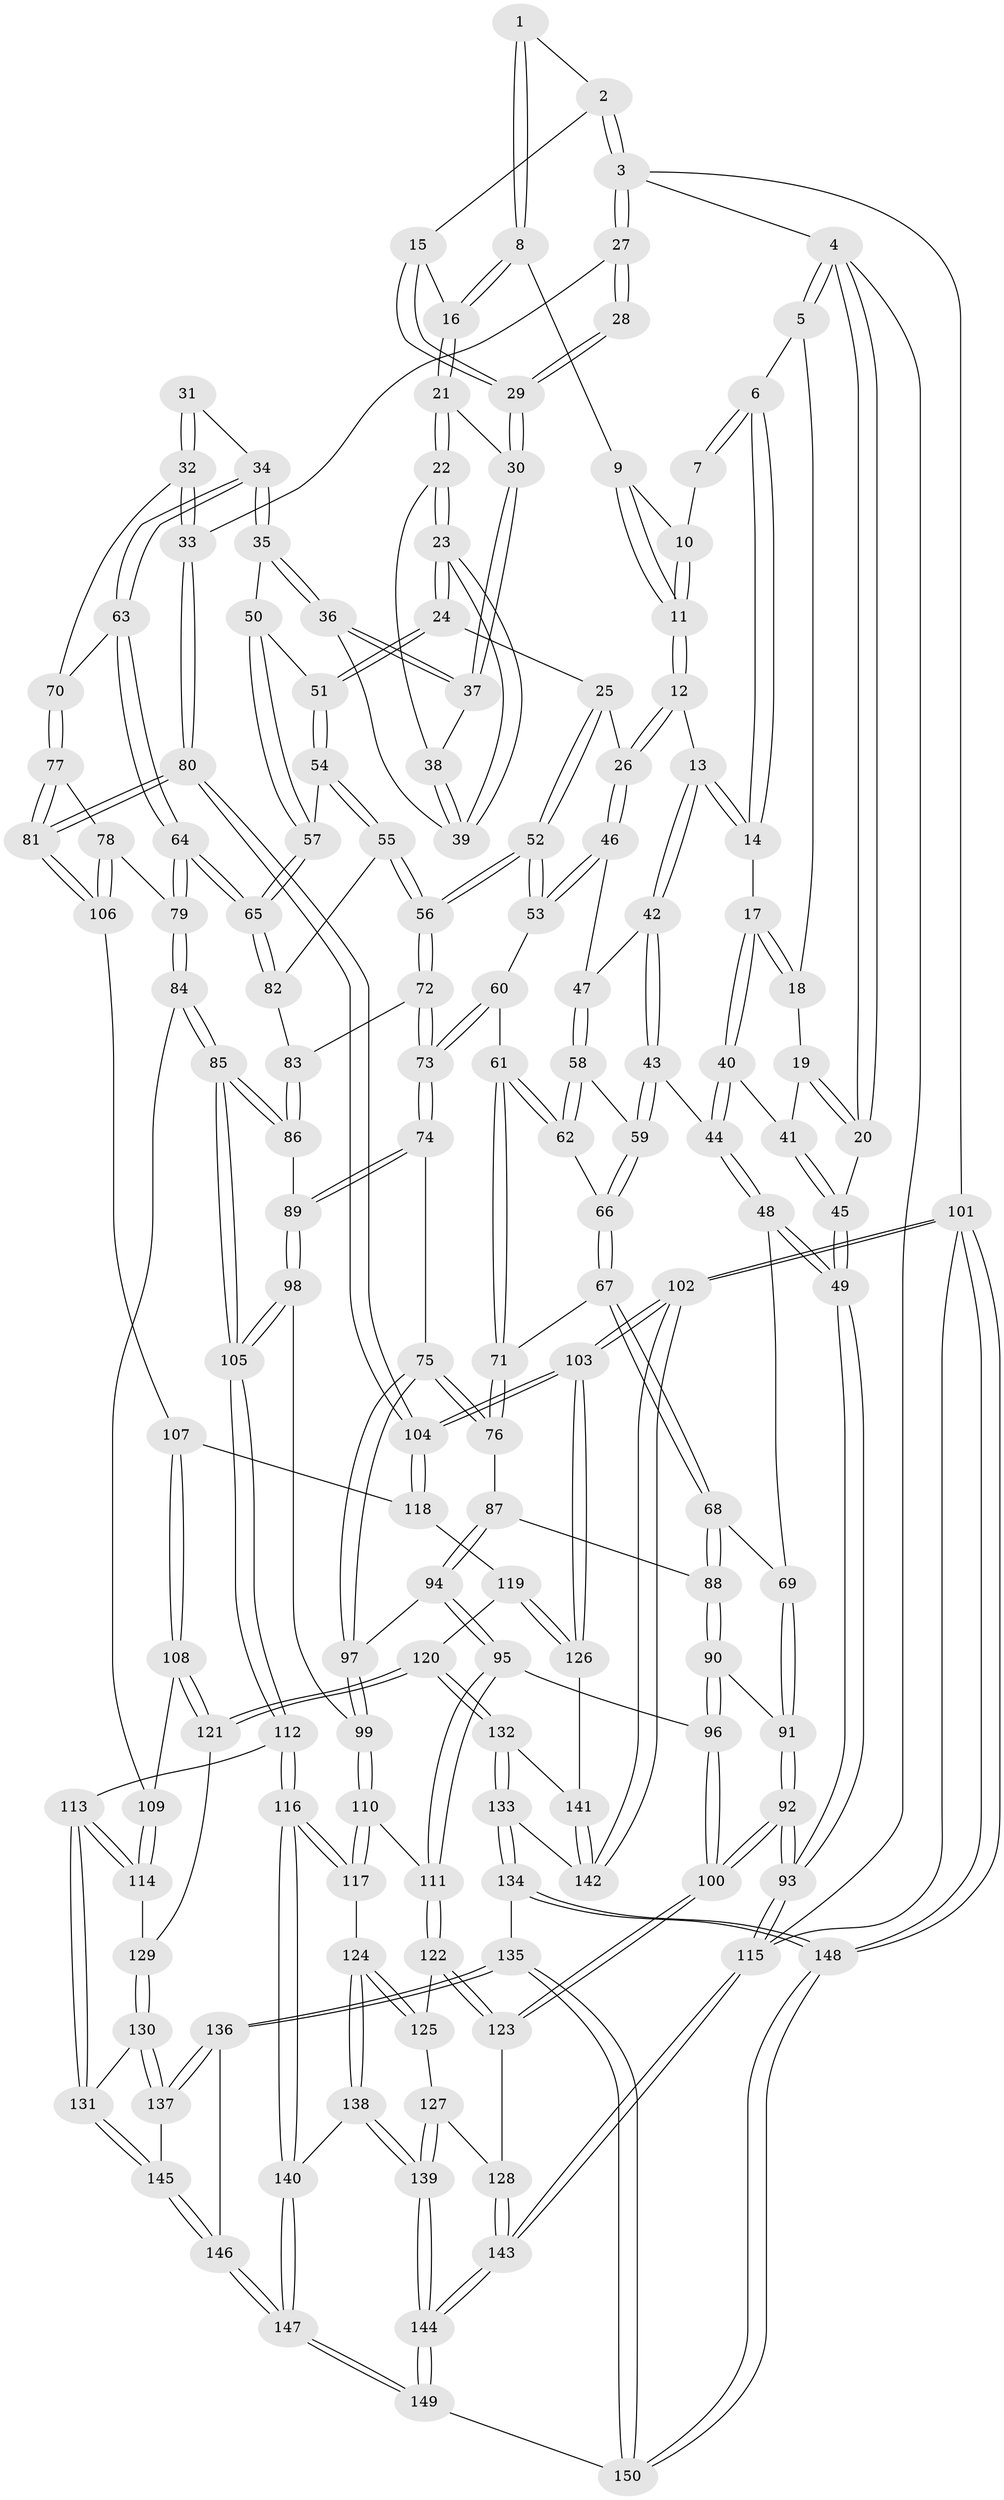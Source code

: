 // Generated by graph-tools (version 1.1) at 2025/38/03/09/25 02:38:40]
// undirected, 150 vertices, 372 edges
graph export_dot {
graph [start="1"]
  node [color=gray90,style=filled];
  1 [pos="+0.7847996294109044+0"];
  2 [pos="+0.9561571405993152+0"];
  3 [pos="+1+0"];
  4 [pos="+0+0"];
  5 [pos="+0+0"];
  6 [pos="+0.30367485484652323+0"];
  7 [pos="+0.38096337029169913+0"];
  8 [pos="+0.6749588139506028+0.07149392268663751"];
  9 [pos="+0.6324373041576817+0.07275425331169771"];
  10 [pos="+0.4696120290894642+0"];
  11 [pos="+0.5271867659425264+0.13128907372039963"];
  12 [pos="+0.5044845453486946+0.20069958091700538"];
  13 [pos="+0.37268668909121644+0.18711432822767957"];
  14 [pos="+0.31229347484818765+0.06007409403223003"];
  15 [pos="+0.8762385783319101+0.08122950146074003"];
  16 [pos="+0.6890407835526162+0.10216529657936517"];
  17 [pos="+0.15035178364737456+0.1901266021628525"];
  18 [pos="+0.06658136671169973+0.022759651230781275"];
  19 [pos="+0.029901732484762474+0.1998506733186654"];
  20 [pos="+0+0.2220827036386595"];
  21 [pos="+0.6925985210734859+0.13343485389031234"];
  22 [pos="+0.6920142507565956+0.1486388744136957"];
  23 [pos="+0.6683195193908319+0.2522434670414679"];
  24 [pos="+0.6641668462488659+0.25552360603653795"];
  25 [pos="+0.5861866325680284+0.2590797520050899"];
  26 [pos="+0.5204408650641986+0.21794313134027465"];
  27 [pos="+1+0.002618212289937248"];
  28 [pos="+0.9504191146882833+0.1532236477023562"];
  29 [pos="+0.8779461938648396+0.11065888104226418"];
  30 [pos="+0.8660288114760611+0.13277784599952822"];
  31 [pos="+0.951276038761555+0.1557154635409986"];
  32 [pos="+1+0.3162602334352211"];
  33 [pos="+1+0.3289926146539271"];
  34 [pos="+0.8922594206952597+0.3177401958077303"];
  35 [pos="+0.8744841762749612+0.3040150195811949"];
  36 [pos="+0.8397466465259653+0.2626412260057401"];
  37 [pos="+0.8591521102635138+0.1514462817379736"];
  38 [pos="+0.7731951338665867+0.16122880405942558"];
  39 [pos="+0.7882339614783729+0.257708053068541"];
  40 [pos="+0.14203601365836746+0.22674593565398446"];
  41 [pos="+0.11071618771141825+0.2292369134645331"];
  42 [pos="+0.35862753239378525+0.21194382998691488"];
  43 [pos="+0.23687633369058253+0.31072929295759444"];
  44 [pos="+0.1948805724299365+0.29797744832771683"];
  45 [pos="+0+0.4757535854304487"];
  46 [pos="+0.4439415697451009+0.34501898162961897"];
  47 [pos="+0.40797879300534706+0.3487515201158992"];
  48 [pos="+0.04817854747737942+0.4417789715870442"];
  49 [pos="+0+0.4796344133855379"];
  50 [pos="+0.7781472380796692+0.35709645061421064"];
  51 [pos="+0.6801556717097011+0.3143714015781434"];
  52 [pos="+0.5382999424566263+0.3983986560038745"];
  53 [pos="+0.4984801383890519+0.3843006957751437"];
  54 [pos="+0.689170229630107+0.3924097437458161"];
  55 [pos="+0.553490890601341+0.4413207658849906"];
  56 [pos="+0.5497488205463995+0.44162805711942615"];
  57 [pos="+0.7302816455844571+0.4424225671101584"];
  58 [pos="+0.39594365844225055+0.3658169522749063"];
  59 [pos="+0.2376883835459726+0.31242146237338325"];
  60 [pos="+0.4200482158591628+0.41892970426930676"];
  61 [pos="+0.3888481137159684+0.40650393353655295"];
  62 [pos="+0.390548724739867+0.3934800991347515"];
  63 [pos="+0.9038365937902465+0.32802860301411485"];
  64 [pos="+0.7537826795772516+0.4788672157580192"];
  65 [pos="+0.7443851397291387+0.47116169760177834"];
  66 [pos="+0.24448406354600521+0.33839931435963666"];
  67 [pos="+0.26922902196142773+0.44784771220024444"];
  68 [pos="+0.2645431853974801+0.46472471677522154"];
  69 [pos="+0.12173220481400093+0.46966775570710473"];
  70 [pos="+0.9254737241029142+0.3361265450331789"];
  71 [pos="+0.3827353215248909+0.4127840566644902"];
  72 [pos="+0.538135177598976+0.46793993357305574"];
  73 [pos="+0.5114201550231361+0.5128611535032257"];
  74 [pos="+0.5112351411003073+0.5134819917582061"];
  75 [pos="+0.47327299353194935+0.5306793969527106"];
  76 [pos="+0.4018249130848837+0.5063745071744279"];
  77 [pos="+0.9171403467019881+0.47793282956095695"];
  78 [pos="+0.8010145805166934+0.5680121674356137"];
  79 [pos="+0.7940613984968503+0.5661862009329558"];
  80 [pos="+1+0.617191897344429"];
  81 [pos="+1+0.6091777253644055"];
  82 [pos="+0.6749391430421717+0.48619781173022397"];
  83 [pos="+0.6449444650407691+0.5142957190162654"];
  84 [pos="+0.7660620922164941+0.5863342491632305"];
  85 [pos="+0.649047310886808+0.633894235600755"];
  86 [pos="+0.6165302460308622+0.5921812494795149"];
  87 [pos="+0.3028600689962333+0.5269874429968708"];
  88 [pos="+0.2788020891862392+0.5134676709281168"];
  89 [pos="+0.5239386819581142+0.5287549334624749"];
  90 [pos="+0.22457762656324162+0.57556471717391"];
  91 [pos="+0.1585013222562133+0.5457670510367586"];
  92 [pos="+0+0.8013691206501435"];
  93 [pos="+0+0.8138603293283228"];
  94 [pos="+0.3633050441909773+0.6365745833086354"];
  95 [pos="+0.32462442835521965+0.7009532807253783"];
  96 [pos="+0.19743919877465016+0.6789477814867542"];
  97 [pos="+0.4202114118548838+0.621353125575089"];
  98 [pos="+0.5172851906440545+0.6892519189994089"];
  99 [pos="+0.49045012971428786+0.6893742751170919"];
  100 [pos="+0.02941485811983127+0.7683044832823043"];
  101 [pos="+1+1"];
  102 [pos="+1+1"];
  103 [pos="+1+0.7625828560799355"];
  104 [pos="+1+0.746003320225437"];
  105 [pos="+0.6119445489008167+0.7256657236825436"];
  106 [pos="+0.885251996529346+0.650047196913625"];
  107 [pos="+0.8845566280855435+0.6538551422450533"];
  108 [pos="+0.8418309335058132+0.7735606038074109"];
  109 [pos="+0.7575486851657904+0.7040669699091554"];
  110 [pos="+0.44898167074672435+0.7369308771214197"];
  111 [pos="+0.32765184200197217+0.7075143290066879"];
  112 [pos="+0.6182305922159228+0.7500282407554074"];
  113 [pos="+0.6511869783688601+0.7788802097666558"];
  114 [pos="+0.6717716615684738+0.776933745501709"];
  115 [pos="+0+1"];
  116 [pos="+0.5124471472423753+0.8329112063410268"];
  117 [pos="+0.45081034562297445+0.7804520811461364"];
  118 [pos="+0.9460037892181985+0.743116103043728"];
  119 [pos="+0.9461265073996125+0.7885558991721537"];
  120 [pos="+0.8681888231085725+0.8040231923345142"];
  121 [pos="+0.840712845948043+0.7824640331207914"];
  122 [pos="+0.3290986044983855+0.7312604721126085"];
  123 [pos="+0.20817931721125624+0.8191778866910159"];
  124 [pos="+0.37110759051397973+0.8174157949017725"];
  125 [pos="+0.3362110530405434+0.7688724975469046"];
  126 [pos="+1+0.8041290649859014"];
  127 [pos="+0.2603340255725599+0.8340361350868996"];
  128 [pos="+0.23997661223027786+0.8337123937665781"];
  129 [pos="+0.8132240353672084+0.7964321343131465"];
  130 [pos="+0.7759175151795169+0.8967185892364783"];
  131 [pos="+0.6576812433994425+0.8229634291135471"];
  132 [pos="+0.9024838527050294+0.8795519505577308"];
  133 [pos="+0.9030124780667825+0.8922056830030939"];
  134 [pos="+0.881950372990054+0.9258852895104749"];
  135 [pos="+0.8036317301307917+0.9678488690558402"];
  136 [pos="+0.7802761303803423+0.9165490673326038"];
  137 [pos="+0.7772906255277088+0.9083963391553778"];
  138 [pos="+0.3739293286920724+0.8850189325246554"];
  139 [pos="+0.3578701653228884+0.9145353047980702"];
  140 [pos="+0.5057399058442972+0.8564250756365497"];
  141 [pos="+0.9711965450915063+0.8422634972639426"];
  142 [pos="+0.9785968819438131+0.9162348564105508"];
  143 [pos="+0.2904908125965366+1"];
  144 [pos="+0.3013742769465979+1"];
  145 [pos="+0.6436122719270879+0.9043949612321953"];
  146 [pos="+0.6296671012240408+0.9393978167130634"];
  147 [pos="+0.5749877075696903+1"];
  148 [pos="+1+1"];
  149 [pos="+0.564773379286573+1"];
  150 [pos="+0.7140607413430472+1"];
  1 -- 2;
  1 -- 8;
  1 -- 8;
  2 -- 3;
  2 -- 3;
  2 -- 15;
  3 -- 4;
  3 -- 27;
  3 -- 27;
  3 -- 101;
  4 -- 5;
  4 -- 5;
  4 -- 20;
  4 -- 20;
  4 -- 115;
  5 -- 6;
  5 -- 18;
  6 -- 7;
  6 -- 7;
  6 -- 14;
  6 -- 14;
  7 -- 10;
  8 -- 9;
  8 -- 16;
  8 -- 16;
  9 -- 10;
  9 -- 11;
  9 -- 11;
  10 -- 11;
  10 -- 11;
  11 -- 12;
  11 -- 12;
  12 -- 13;
  12 -- 26;
  12 -- 26;
  13 -- 14;
  13 -- 14;
  13 -- 42;
  13 -- 42;
  14 -- 17;
  15 -- 16;
  15 -- 29;
  15 -- 29;
  16 -- 21;
  16 -- 21;
  17 -- 18;
  17 -- 18;
  17 -- 40;
  17 -- 40;
  18 -- 19;
  19 -- 20;
  19 -- 20;
  19 -- 41;
  20 -- 45;
  21 -- 22;
  21 -- 22;
  21 -- 30;
  22 -- 23;
  22 -- 23;
  22 -- 38;
  23 -- 24;
  23 -- 24;
  23 -- 39;
  23 -- 39;
  24 -- 25;
  24 -- 51;
  24 -- 51;
  25 -- 26;
  25 -- 52;
  25 -- 52;
  26 -- 46;
  26 -- 46;
  27 -- 28;
  27 -- 28;
  27 -- 33;
  28 -- 29;
  28 -- 29;
  29 -- 30;
  29 -- 30;
  30 -- 37;
  30 -- 37;
  31 -- 32;
  31 -- 32;
  31 -- 34;
  32 -- 33;
  32 -- 33;
  32 -- 70;
  33 -- 80;
  33 -- 80;
  34 -- 35;
  34 -- 35;
  34 -- 63;
  34 -- 63;
  35 -- 36;
  35 -- 36;
  35 -- 50;
  36 -- 37;
  36 -- 37;
  36 -- 39;
  37 -- 38;
  38 -- 39;
  38 -- 39;
  40 -- 41;
  40 -- 44;
  40 -- 44;
  41 -- 45;
  41 -- 45;
  42 -- 43;
  42 -- 43;
  42 -- 47;
  43 -- 44;
  43 -- 59;
  43 -- 59;
  44 -- 48;
  44 -- 48;
  45 -- 49;
  45 -- 49;
  46 -- 47;
  46 -- 53;
  46 -- 53;
  47 -- 58;
  47 -- 58;
  48 -- 49;
  48 -- 49;
  48 -- 69;
  49 -- 93;
  49 -- 93;
  50 -- 51;
  50 -- 57;
  50 -- 57;
  51 -- 54;
  51 -- 54;
  52 -- 53;
  52 -- 53;
  52 -- 56;
  52 -- 56;
  53 -- 60;
  54 -- 55;
  54 -- 55;
  54 -- 57;
  55 -- 56;
  55 -- 56;
  55 -- 82;
  56 -- 72;
  56 -- 72;
  57 -- 65;
  57 -- 65;
  58 -- 59;
  58 -- 62;
  58 -- 62;
  59 -- 66;
  59 -- 66;
  60 -- 61;
  60 -- 73;
  60 -- 73;
  61 -- 62;
  61 -- 62;
  61 -- 71;
  61 -- 71;
  62 -- 66;
  63 -- 64;
  63 -- 64;
  63 -- 70;
  64 -- 65;
  64 -- 65;
  64 -- 79;
  64 -- 79;
  65 -- 82;
  65 -- 82;
  66 -- 67;
  66 -- 67;
  67 -- 68;
  67 -- 68;
  67 -- 71;
  68 -- 69;
  68 -- 88;
  68 -- 88;
  69 -- 91;
  69 -- 91;
  70 -- 77;
  70 -- 77;
  71 -- 76;
  71 -- 76;
  72 -- 73;
  72 -- 73;
  72 -- 83;
  73 -- 74;
  73 -- 74;
  74 -- 75;
  74 -- 89;
  74 -- 89;
  75 -- 76;
  75 -- 76;
  75 -- 97;
  75 -- 97;
  76 -- 87;
  77 -- 78;
  77 -- 81;
  77 -- 81;
  78 -- 79;
  78 -- 106;
  78 -- 106;
  79 -- 84;
  79 -- 84;
  80 -- 81;
  80 -- 81;
  80 -- 104;
  80 -- 104;
  81 -- 106;
  81 -- 106;
  82 -- 83;
  83 -- 86;
  83 -- 86;
  84 -- 85;
  84 -- 85;
  84 -- 109;
  85 -- 86;
  85 -- 86;
  85 -- 105;
  85 -- 105;
  86 -- 89;
  87 -- 88;
  87 -- 94;
  87 -- 94;
  88 -- 90;
  88 -- 90;
  89 -- 98;
  89 -- 98;
  90 -- 91;
  90 -- 96;
  90 -- 96;
  91 -- 92;
  91 -- 92;
  92 -- 93;
  92 -- 93;
  92 -- 100;
  92 -- 100;
  93 -- 115;
  93 -- 115;
  94 -- 95;
  94 -- 95;
  94 -- 97;
  95 -- 96;
  95 -- 111;
  95 -- 111;
  96 -- 100;
  96 -- 100;
  97 -- 99;
  97 -- 99;
  98 -- 99;
  98 -- 105;
  98 -- 105;
  99 -- 110;
  99 -- 110;
  100 -- 123;
  100 -- 123;
  101 -- 102;
  101 -- 102;
  101 -- 148;
  101 -- 148;
  101 -- 115;
  102 -- 103;
  102 -- 103;
  102 -- 142;
  102 -- 142;
  103 -- 104;
  103 -- 104;
  103 -- 126;
  103 -- 126;
  104 -- 118;
  104 -- 118;
  105 -- 112;
  105 -- 112;
  106 -- 107;
  107 -- 108;
  107 -- 108;
  107 -- 118;
  108 -- 109;
  108 -- 121;
  108 -- 121;
  109 -- 114;
  109 -- 114;
  110 -- 111;
  110 -- 117;
  110 -- 117;
  111 -- 122;
  111 -- 122;
  112 -- 113;
  112 -- 116;
  112 -- 116;
  113 -- 114;
  113 -- 114;
  113 -- 131;
  113 -- 131;
  114 -- 129;
  115 -- 143;
  115 -- 143;
  116 -- 117;
  116 -- 117;
  116 -- 140;
  116 -- 140;
  117 -- 124;
  118 -- 119;
  119 -- 120;
  119 -- 126;
  119 -- 126;
  120 -- 121;
  120 -- 121;
  120 -- 132;
  120 -- 132;
  121 -- 129;
  122 -- 123;
  122 -- 123;
  122 -- 125;
  123 -- 128;
  124 -- 125;
  124 -- 125;
  124 -- 138;
  124 -- 138;
  125 -- 127;
  126 -- 141;
  127 -- 128;
  127 -- 139;
  127 -- 139;
  128 -- 143;
  128 -- 143;
  129 -- 130;
  129 -- 130;
  130 -- 131;
  130 -- 137;
  130 -- 137;
  131 -- 145;
  131 -- 145;
  132 -- 133;
  132 -- 133;
  132 -- 141;
  133 -- 134;
  133 -- 134;
  133 -- 142;
  134 -- 135;
  134 -- 148;
  134 -- 148;
  135 -- 136;
  135 -- 136;
  135 -- 150;
  135 -- 150;
  136 -- 137;
  136 -- 137;
  136 -- 146;
  137 -- 145;
  138 -- 139;
  138 -- 139;
  138 -- 140;
  139 -- 144;
  139 -- 144;
  140 -- 147;
  140 -- 147;
  141 -- 142;
  141 -- 142;
  143 -- 144;
  143 -- 144;
  144 -- 149;
  144 -- 149;
  145 -- 146;
  145 -- 146;
  146 -- 147;
  146 -- 147;
  147 -- 149;
  147 -- 149;
  148 -- 150;
  148 -- 150;
  149 -- 150;
}
